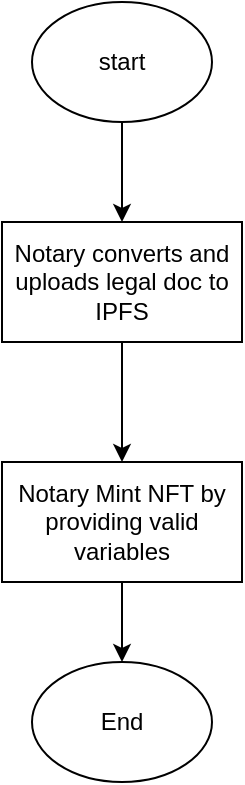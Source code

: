 <mxfile version="20.2.1" type="device"><diagram id="WfH7OkckXglhBGIPG4cM" name="Page-1"><mxGraphModel dx="1038" dy="481" grid="1" gridSize="10" guides="1" tooltips="1" connect="1" arrows="1" fold="1" page="1" pageScale="1" pageWidth="850" pageHeight="1100" math="0" shadow="0"><root><mxCell id="0"/><mxCell id="1" parent="0"/><mxCell id="2wMCOi0s-KmFUdzLN-By-17" style="edgeStyle=orthogonalEdgeStyle;rounded=0;orthogonalLoop=1;jettySize=auto;html=1;" edge="1" parent="1" source="2wMCOi0s-KmFUdzLN-By-13" target="2wMCOi0s-KmFUdzLN-By-14"><mxGeometry relative="1" as="geometry"/></mxCell><mxCell id="2wMCOi0s-KmFUdzLN-By-13" value="start" style="ellipse;whiteSpace=wrap;html=1;" vertex="1" parent="1"><mxGeometry x="325" y="230" width="90" height="60" as="geometry"/></mxCell><mxCell id="2wMCOi0s-KmFUdzLN-By-18" style="edgeStyle=orthogonalEdgeStyle;rounded=0;orthogonalLoop=1;jettySize=auto;html=1;" edge="1" parent="1" source="2wMCOi0s-KmFUdzLN-By-14" target="2wMCOi0s-KmFUdzLN-By-15"><mxGeometry relative="1" as="geometry"/></mxCell><mxCell id="2wMCOi0s-KmFUdzLN-By-14" value="Notary converts and uploads legal doc to IPFS" style="rounded=0;whiteSpace=wrap;html=1;" vertex="1" parent="1"><mxGeometry x="310" y="340" width="120" height="60" as="geometry"/></mxCell><mxCell id="2wMCOi0s-KmFUdzLN-By-19" style="edgeStyle=orthogonalEdgeStyle;rounded=0;orthogonalLoop=1;jettySize=auto;html=1;" edge="1" parent="1" source="2wMCOi0s-KmFUdzLN-By-15" target="2wMCOi0s-KmFUdzLN-By-16"><mxGeometry relative="1" as="geometry"/></mxCell><mxCell id="2wMCOi0s-KmFUdzLN-By-15" value="Notary Mint NFT by providing valid variables" style="rounded=0;whiteSpace=wrap;html=1;" vertex="1" parent="1"><mxGeometry x="310" y="460" width="120" height="60" as="geometry"/></mxCell><mxCell id="2wMCOi0s-KmFUdzLN-By-16" value="End" style="ellipse;whiteSpace=wrap;html=1;" vertex="1" parent="1"><mxGeometry x="325" y="560" width="90" height="60" as="geometry"/></mxCell></root></mxGraphModel></diagram></mxfile>